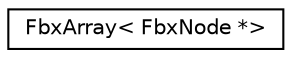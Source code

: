 digraph "クラス階層図"
{
  edge [fontname="Helvetica",fontsize="10",labelfontname="Helvetica",labelfontsize="10"];
  node [fontname="Helvetica",fontsize="10",shape=record];
  rankdir="LR";
  Node0 [label="FbxArray\< FbxNode *\>",height=0.2,width=0.4,color="black", fillcolor="white", style="filled",URL="$class_fbx_array.html"];
}
